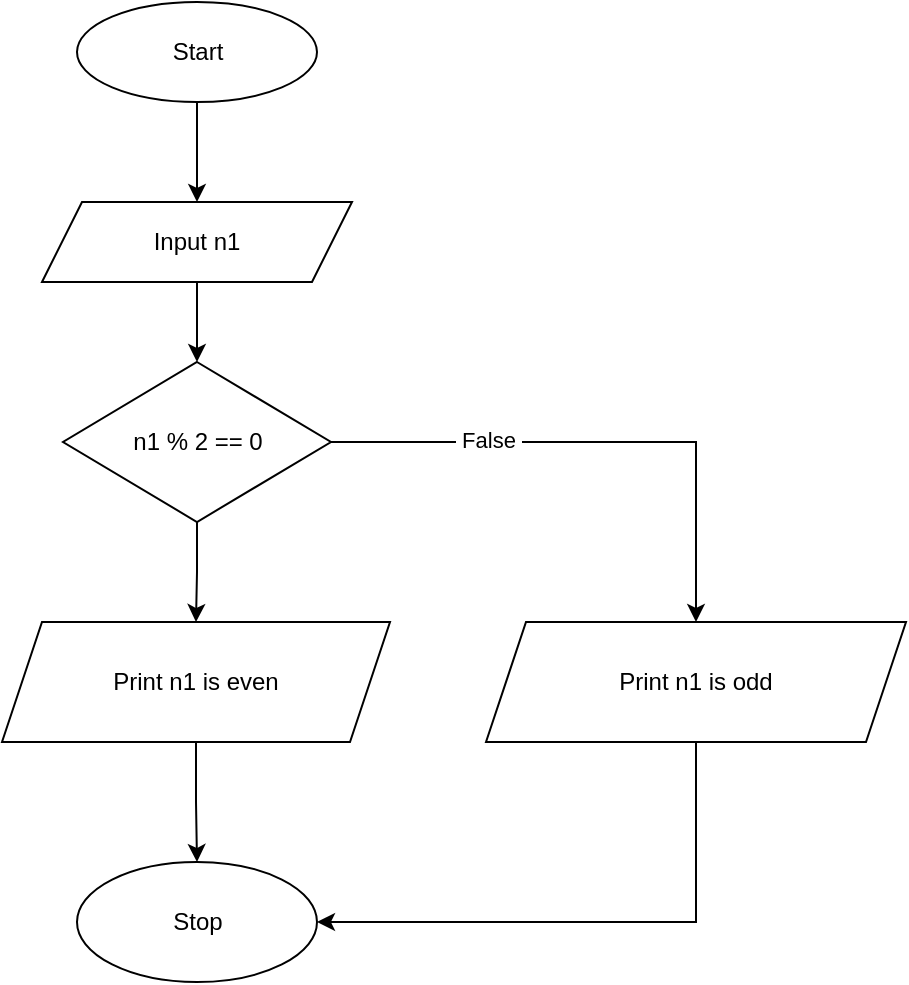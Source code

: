 <mxfile version="28.0.0">
  <diagram name="Page-1" id="yTIYrYdEJ478YnjRl0YD">
    <mxGraphModel dx="1042" dy="568" grid="1" gridSize="10" guides="1" tooltips="1" connect="1" arrows="1" fold="1" page="1" pageScale="1" pageWidth="850" pageHeight="1100" math="0" shadow="0">
      <root>
        <mxCell id="0" />
        <mxCell id="1" parent="0" />
        <mxCell id="F2NDiOtPN3dU6LwN91D9-6" style="edgeStyle=orthogonalEdgeStyle;rounded=0;orthogonalLoop=1;jettySize=auto;html=1;exitX=0.5;exitY=1;exitDx=0;exitDy=0;entryX=0.5;entryY=0;entryDx=0;entryDy=0;" parent="1" source="F2NDiOtPN3dU6LwN91D9-1" target="F2NDiOtPN3dU6LwN91D9-2" edge="1">
          <mxGeometry relative="1" as="geometry" />
        </mxCell>
        <mxCell id="F2NDiOtPN3dU6LwN91D9-1" value="Start" style="ellipse;whiteSpace=wrap;html=1;" parent="1" vertex="1">
          <mxGeometry x="365.5" y="100" width="120" height="50" as="geometry" />
        </mxCell>
        <mxCell id="F2NDiOtPN3dU6LwN91D9-7" style="edgeStyle=orthogonalEdgeStyle;rounded=0;orthogonalLoop=1;jettySize=auto;html=1;exitX=0.5;exitY=1;exitDx=0;exitDy=0;entryX=0.5;entryY=0;entryDx=0;entryDy=0;" parent="1" source="F2NDiOtPN3dU6LwN91D9-2" target="F2NDiOtPN3dU6LwN91D9-4" edge="1">
          <mxGeometry relative="1" as="geometry" />
        </mxCell>
        <mxCell id="F2NDiOtPN3dU6LwN91D9-2" value="Input n1" style="shape=parallelogram;perimeter=parallelogramPerimeter;whiteSpace=wrap;html=1;fixedSize=1;" parent="1" vertex="1">
          <mxGeometry x="348" y="200" width="155" height="40" as="geometry" />
        </mxCell>
        <mxCell id="F2NDiOtPN3dU6LwN91D9-8" style="edgeStyle=orthogonalEdgeStyle;rounded=0;orthogonalLoop=1;jettySize=auto;html=1;exitX=0.5;exitY=1;exitDx=0;exitDy=0;entryX=0.5;entryY=0;entryDx=0;entryDy=0;" parent="1" source="F2NDiOtPN3dU6LwN91D9-4" target="F2NDiOtPN3dU6LwN91D9-5" edge="1">
          <mxGeometry relative="1" as="geometry" />
        </mxCell>
        <mxCell id="F2NDiOtPN3dU6LwN91D9-12" style="edgeStyle=orthogonalEdgeStyle;rounded=0;orthogonalLoop=1;jettySize=auto;html=1;exitX=1;exitY=0.5;exitDx=0;exitDy=0;entryX=0.5;entryY=0;entryDx=0;entryDy=0;" parent="1" source="F2NDiOtPN3dU6LwN91D9-4" target="F2NDiOtPN3dU6LwN91D9-9" edge="1">
          <mxGeometry relative="1" as="geometry" />
        </mxCell>
        <mxCell id="F2NDiOtPN3dU6LwN91D9-15" value="&amp;nbsp;False&amp;nbsp;" style="edgeLabel;html=1;align=center;verticalAlign=middle;resizable=0;points=[];" parent="F2NDiOtPN3dU6LwN91D9-12" vertex="1" connectable="0">
          <mxGeometry x="-0.428" y="1" relative="1" as="geometry">
            <mxPoint as="offset" />
          </mxGeometry>
        </mxCell>
        <mxCell id="F2NDiOtPN3dU6LwN91D9-4" value="n1 % 2 == 0" style="rhombus;whiteSpace=wrap;html=1;" parent="1" vertex="1">
          <mxGeometry x="358.5" y="280" width="134" height="80" as="geometry" />
        </mxCell>
        <mxCell id="F2NDiOtPN3dU6LwN91D9-11" style="edgeStyle=orthogonalEdgeStyle;rounded=0;orthogonalLoop=1;jettySize=auto;html=1;exitX=0.5;exitY=1;exitDx=0;exitDy=0;entryX=0.5;entryY=0;entryDx=0;entryDy=0;" parent="1" source="F2NDiOtPN3dU6LwN91D9-5" target="F2NDiOtPN3dU6LwN91D9-10" edge="1">
          <mxGeometry relative="1" as="geometry" />
        </mxCell>
        <mxCell id="F2NDiOtPN3dU6LwN91D9-5" value="Print n1 is even" style="shape=parallelogram;perimeter=parallelogramPerimeter;whiteSpace=wrap;html=1;fixedSize=1;" parent="1" vertex="1">
          <mxGeometry x="328" y="410" width="194" height="60" as="geometry" />
        </mxCell>
        <mxCell id="F2NDiOtPN3dU6LwN91D9-13" style="edgeStyle=orthogonalEdgeStyle;rounded=0;orthogonalLoop=1;jettySize=auto;html=1;exitX=0.5;exitY=1;exitDx=0;exitDy=0;entryX=1;entryY=0.5;entryDx=0;entryDy=0;" parent="1" source="F2NDiOtPN3dU6LwN91D9-9" target="F2NDiOtPN3dU6LwN91D9-10" edge="1">
          <mxGeometry relative="1" as="geometry" />
        </mxCell>
        <mxCell id="F2NDiOtPN3dU6LwN91D9-9" value="Print n1 is odd" style="shape=parallelogram;perimeter=parallelogramPerimeter;whiteSpace=wrap;html=1;fixedSize=1;" parent="1" vertex="1">
          <mxGeometry x="570" y="410" width="210" height="60" as="geometry" />
        </mxCell>
        <mxCell id="F2NDiOtPN3dU6LwN91D9-10" value="Stop" style="ellipse;whiteSpace=wrap;html=1;" parent="1" vertex="1">
          <mxGeometry x="365.5" y="530" width="120" height="60" as="geometry" />
        </mxCell>
      </root>
    </mxGraphModel>
  </diagram>
</mxfile>
